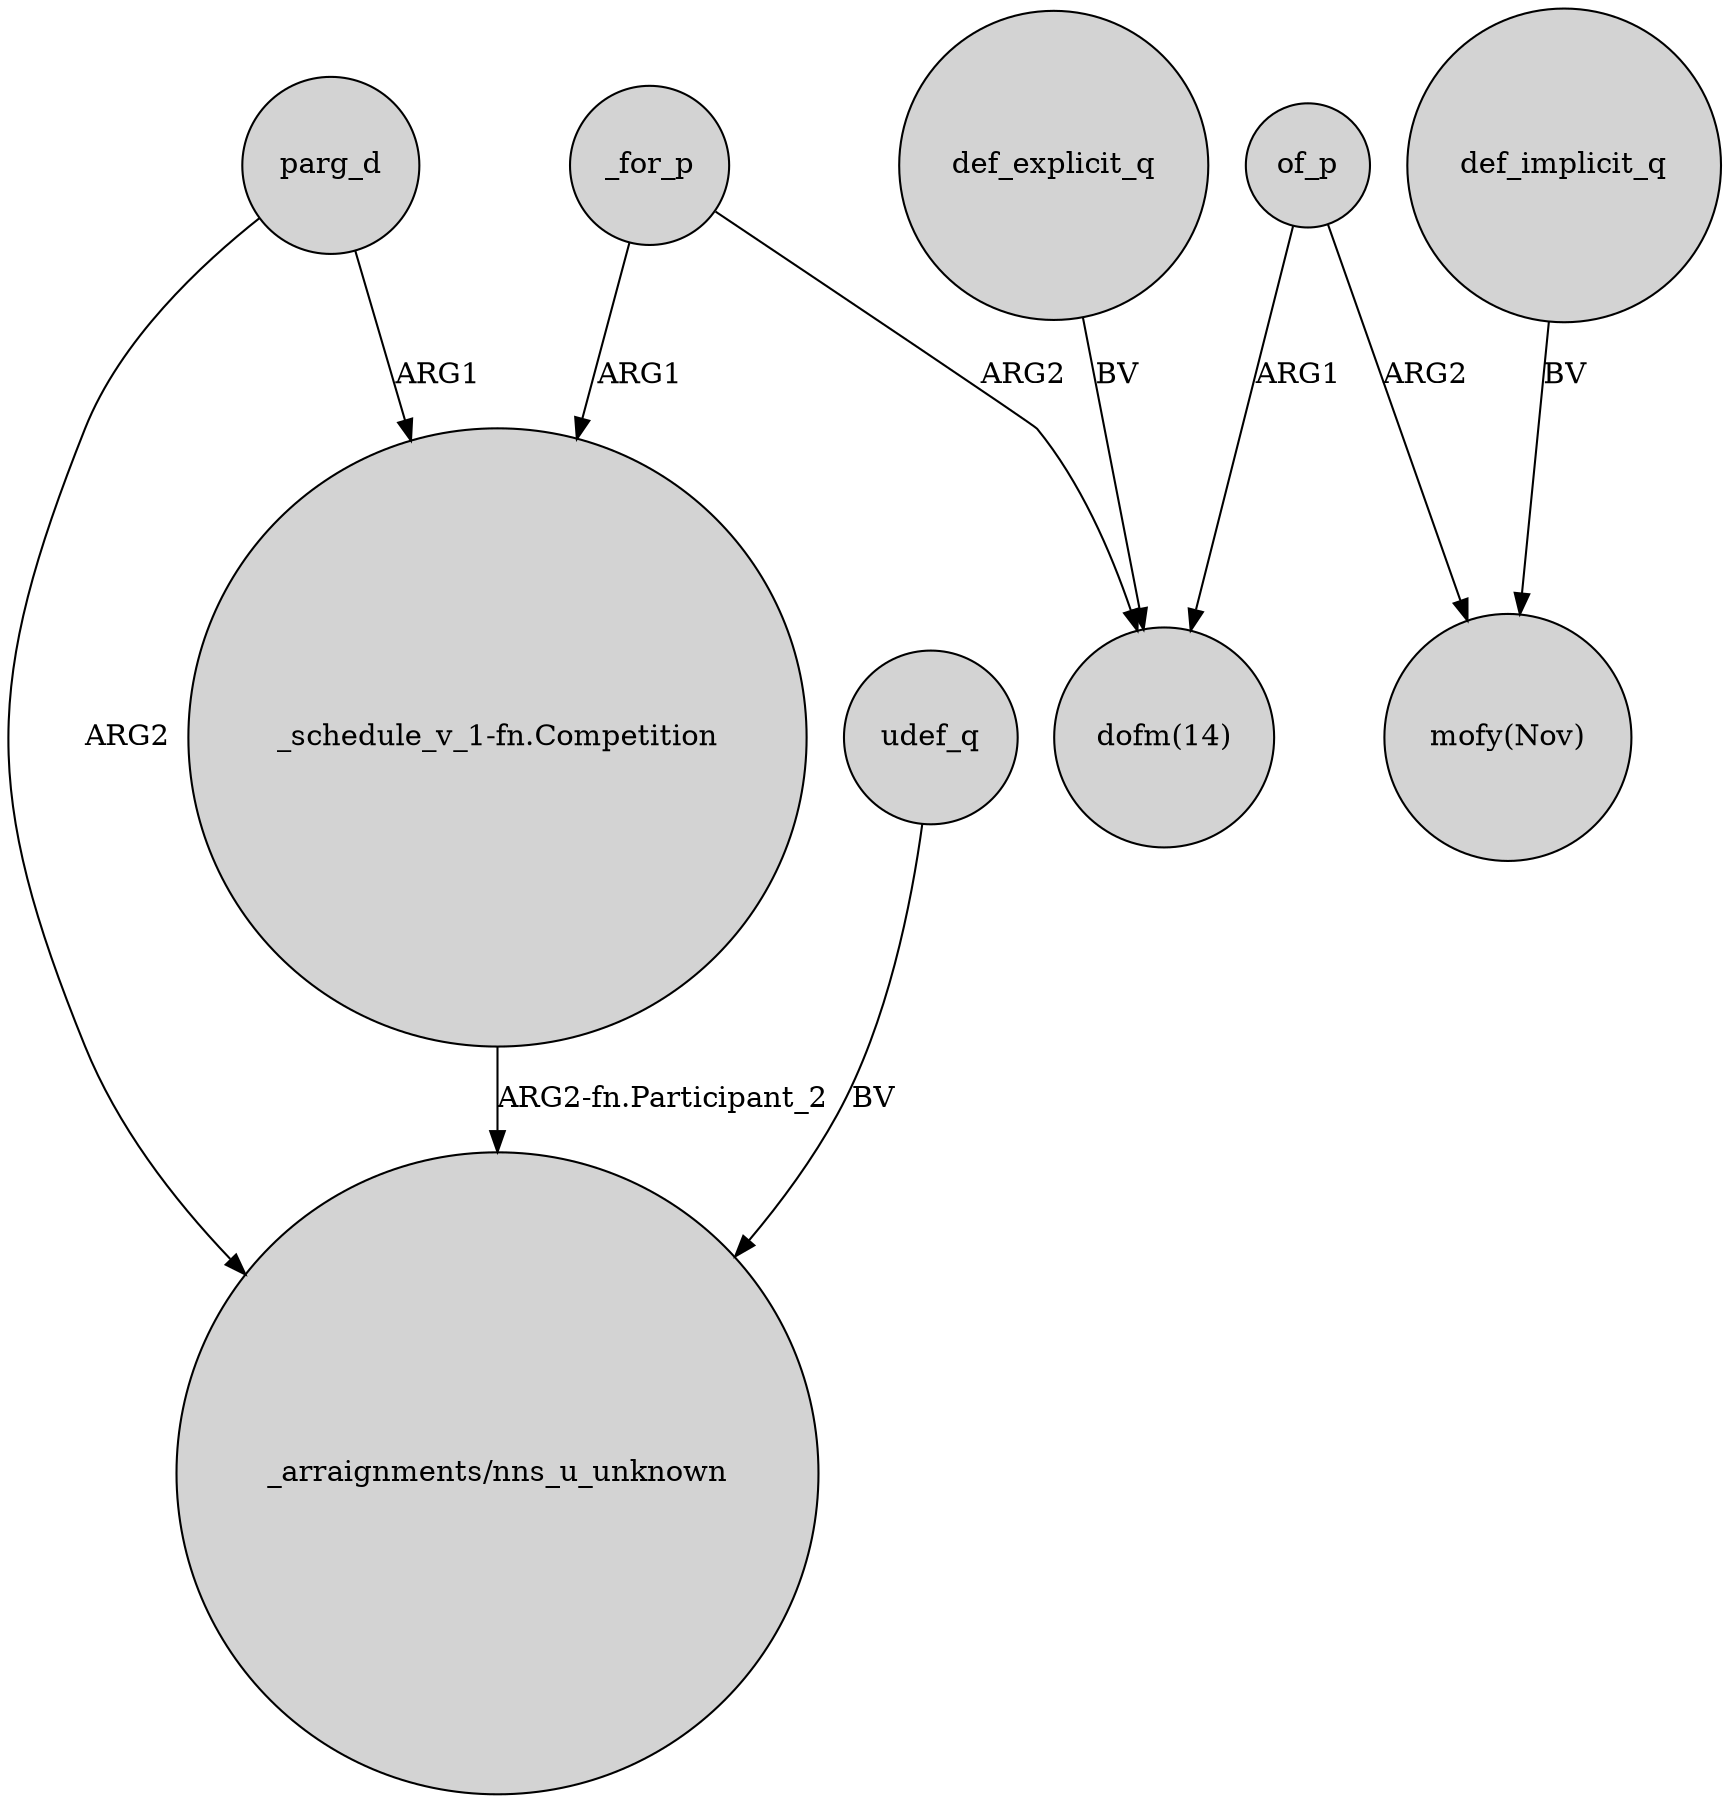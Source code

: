 digraph {
	node [shape=circle style=filled]
	"_schedule_v_1-fn.Competition" -> "_arraignments/nns_u_unknown" [label="ARG2-fn.Participant_2"]
	parg_d -> "_arraignments/nns_u_unknown" [label=ARG2]
	_for_p -> "dofm(14)" [label=ARG2]
	of_p -> "dofm(14)" [label=ARG1]
	udef_q -> "_arraignments/nns_u_unknown" [label=BV]
	def_implicit_q -> "mofy(Nov)" [label=BV]
	of_p -> "mofy(Nov)" [label=ARG2]
	def_explicit_q -> "dofm(14)" [label=BV]
	parg_d -> "_schedule_v_1-fn.Competition" [label=ARG1]
	_for_p -> "_schedule_v_1-fn.Competition" [label=ARG1]
}
